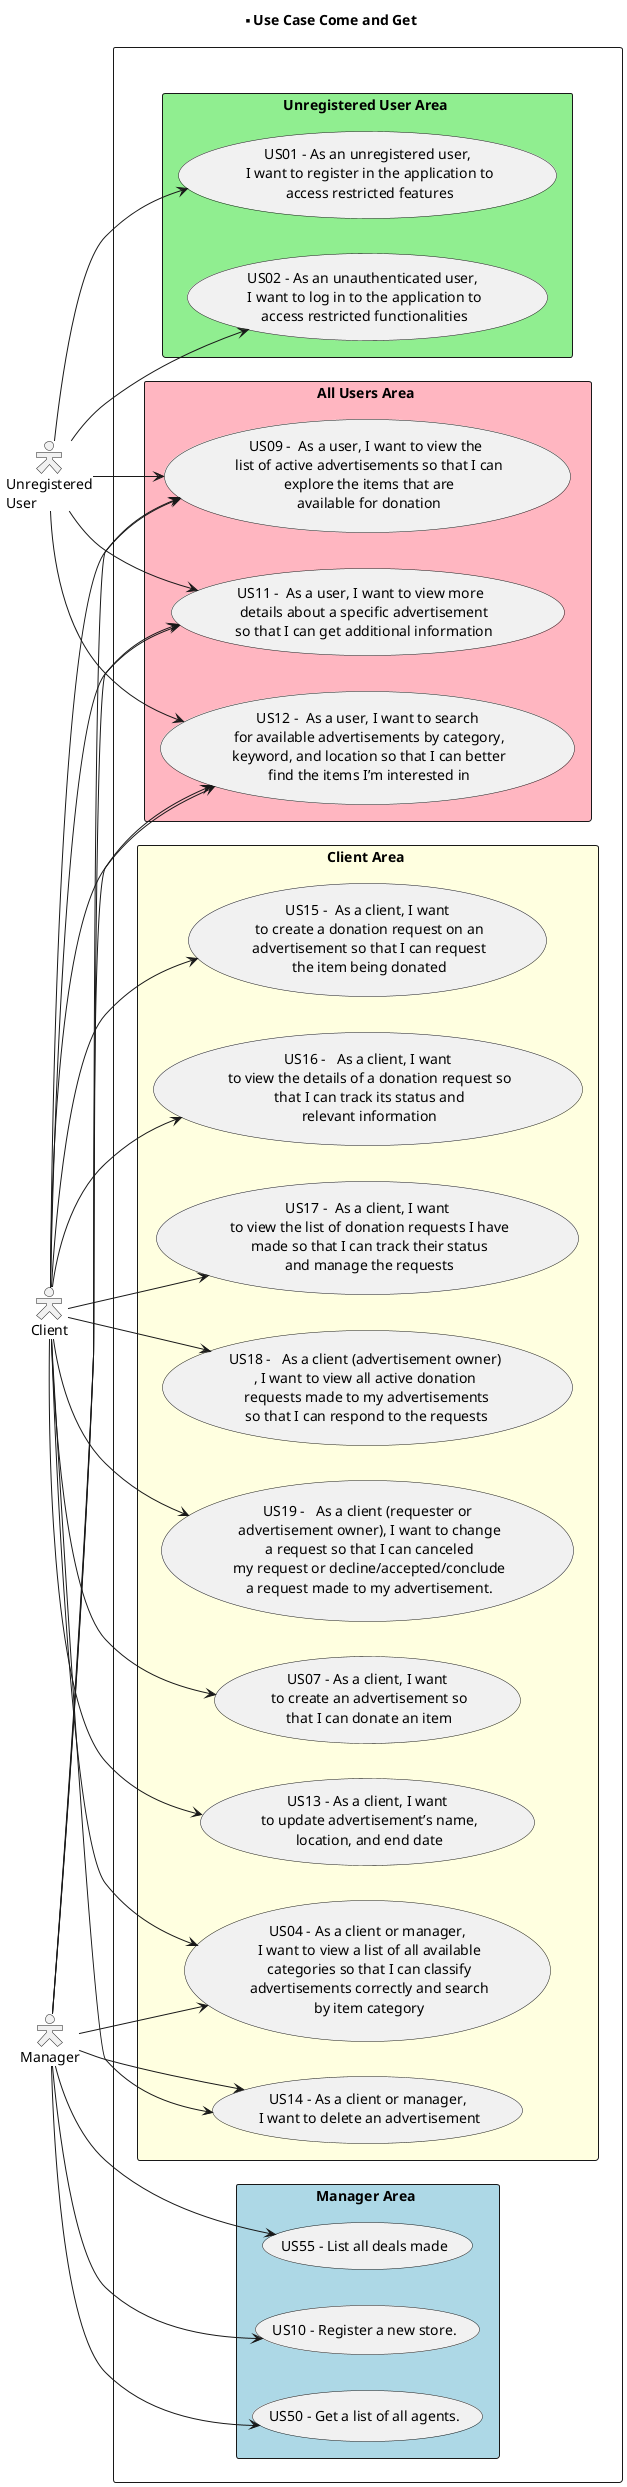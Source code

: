 @startuml

title ******* Use Case Come and Get

left to right direction
skinparam actorStyle hollow
  actor "Unregistered\nUser"
  actor "Client"
  actor "Manager"




rectangle " " as usecase1 {

    rectangle "All Users Area " as usecase2 #Lightpink{

            usecase "US09 -  As a user, I want to view the \n list of active advertisements so that I can\n explore the items that are\n available for donation" as US09
            usecase "US11 -  As a user, I want to view more \n details about a specific advertisement\n so that I can get additional information" as US11
            usecase "US12 -  As a user, I want to search\n for available advertisements by category,\n keyword, and location so that I can better\n find the items I’m interested in" as US12

            "Client" --> US09
            "Client" --> US11
            "Client" --> US12
            "Unregistered\nUser" --> US09
            "Unregistered\nUser" --> US11
            "Unregistered\nUser" --> US12
            "Manager" --> US09
            "Manager" --> US11
            "Manager" --> US12
         }

    rectangle "Unregistered User Area " as usecase3 #Lightgreen{

            usecase "US01 - As an unregistered user,\n I want to register in the application to\n access restricted features" as US01
            usecase "US02 - As an unauthenticated user,\n I want to log in to the application to\n access restricted functionalities" as US02

            "Unregistered\nUser" --> US01
            "Unregistered\nUser" --> US02
         }

     rectangle "Client Area " as usecase4 #Lightyellow{

            usecase "US04 - As a client or manager,\n I want to view a list of all available\n categories so that I can classify\n advertisements correctly and search\n by item category" as US04
            usecase "US07 - As a client, I want\n to create an advertisement so\n that I can donate an item" as US07
            usecase "US13 - As a client, I want\n to update advertisement’s name,\n location, and end date" as US13
            usecase "US14 - As a client or manager,\n I want to delete an advertisement" as US14
            usecase "US15 -  As a client, I want\n to create a donation request on an\n advertisement so that I can request\n the item being donated" as US15
            usecase "US16 -   As a client, I want\n to view the details of a donation request so\n that I can track its status and\n relevant information" as US16
            usecase "US17 -  As a client, I want\n to view the list of donation requests I have\n made so that I can track their status\n and manage the requests" as US17
            usecase "US18 -   As a client (advertisement owner)\n, I want to view all active donation\n requests made to my advertisements\n so that I can respond to the requests" as US18
            usecase "US19 -   As a client (requester or\n advertisement owner), I want to change\n a request so that I can canceled\n my request or decline/accepted/conclude\n a request made to my advertisement." as US19

            "Client" --> US19
            "Client" --> US18
            "Client" --> US17
            "Client" --> US16
            "Client" --> US15
            "Client" --> US14
            "Client" --> US13
            "Client" --> US04
            "Client" --> US07
            "Manager" --> US04
            "Manager" --> US14

        }

    rectangle "Manager Area " as usecase5 #Lightblue{

            usecase "US10 - Register a new store." as US10
            usecase "US50 - Get a list of all agents." as US50
            usecase "US55 - List all deals made" as US55
            "Manager" --> US10
            "Manager" --> US50
            "Manager" --> US55
        }

}
@enduml